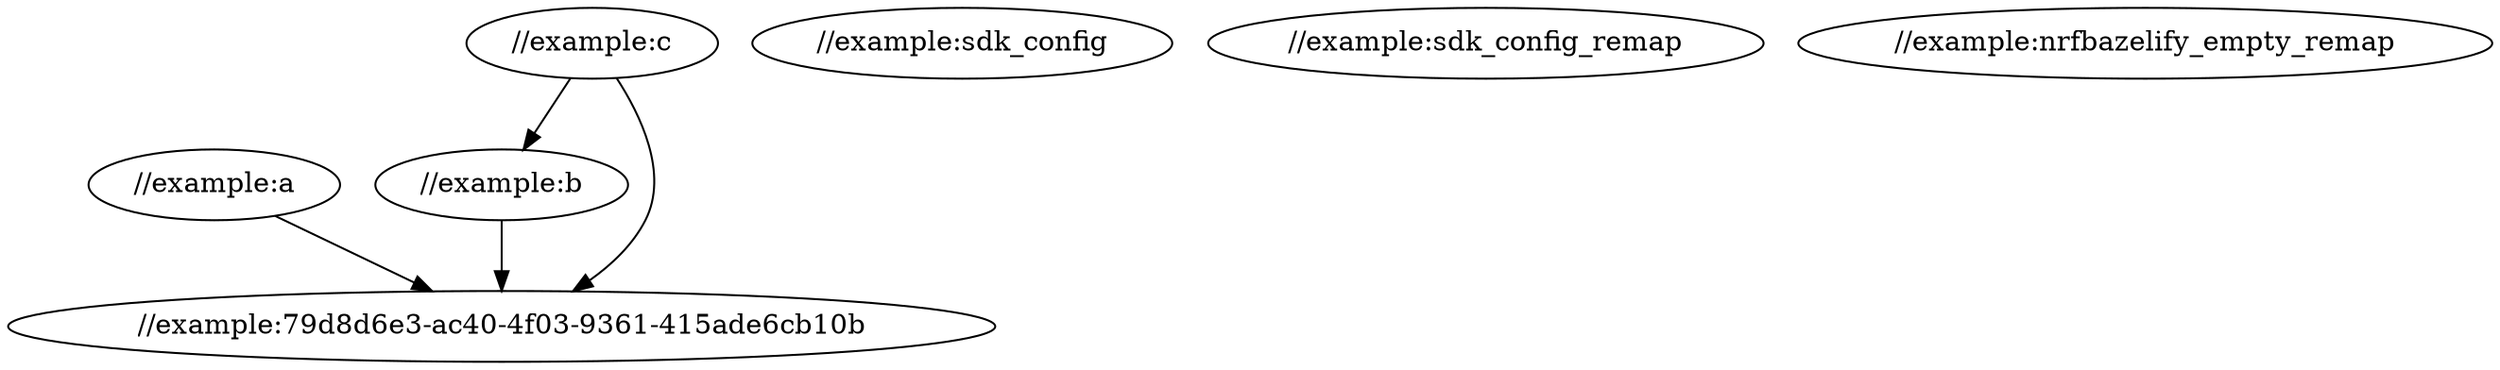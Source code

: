 strict digraph Dependencies {
// Node definitions.
"//example:a";
"//example:b";
"//example:c";
"//example:sdk_config";
"//example:sdk_config_remap";
"//example:nrfbazelify_empty_remap";
"//example:79d8d6e3-ac40-4f03-9361-415ade6cb10b";

// Edge definitions.
"//example:a" -> "//example:79d8d6e3-ac40-4f03-9361-415ade6cb10b";
"//example:b" -> "//example:79d8d6e3-ac40-4f03-9361-415ade6cb10b";
"//example:c" -> "//example:b";
"//example:c" -> "//example:79d8d6e3-ac40-4f03-9361-415ade6cb10b";
}